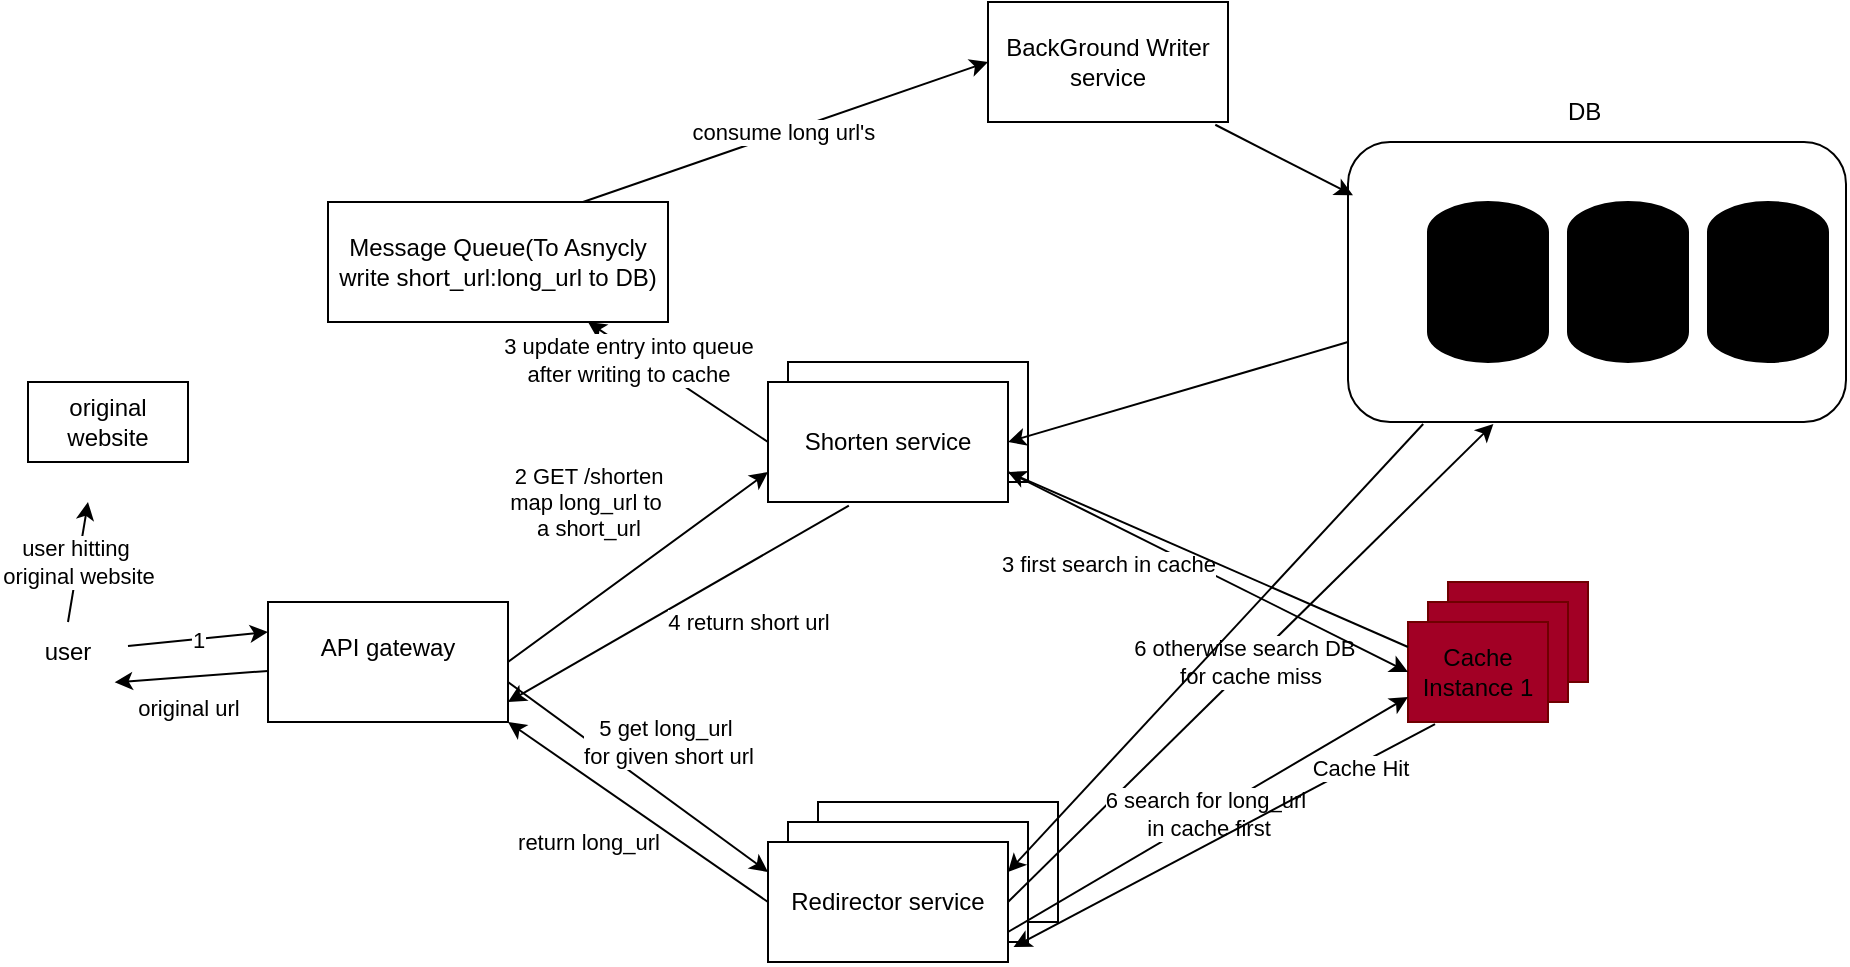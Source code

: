 <mxfile version="28.0.9">
  <diagram name="Page-1" id="IgYUnTEDz2E9PzYWvgUC">
    <mxGraphModel dx="1042" dy="1646" grid="1" gridSize="10" guides="1" tooltips="1" connect="1" arrows="1" fold="1" page="1" pageScale="1" pageWidth="850" pageHeight="1100" math="0" shadow="0">
      <root>
        <mxCell id="0" />
        <mxCell id="1" parent="0" />
        <mxCell id="nzXwwdT2HM7f-2j444SC-15" value="" style="rounded=0;whiteSpace=wrap;html=1;fillColor=light-dark(#a20025, #e81717);fontColor=#ffffff;strokeColor=#6F0000;" vertex="1" parent="1">
          <mxGeometry x="740" y="190" width="70" height="50" as="geometry" />
        </mxCell>
        <mxCell id="nzXwwdT2HM7f-2j444SC-14" value="" style="rounded=0;whiteSpace=wrap;html=1;fillColor=light-dark(#a20025, #e81717);fontColor=#ffffff;strokeColor=#6F0000;" vertex="1" parent="1">
          <mxGeometry x="730" y="200" width="70" height="50" as="geometry" />
        </mxCell>
        <mxCell id="nzXwwdT2HM7f-2j444SC-8" value="" style="rounded=1;whiteSpace=wrap;html=1;" vertex="1" parent="1">
          <mxGeometry x="690" y="-30" width="249" height="140" as="geometry" />
        </mxCell>
        <mxCell id="VCFRlaYdZBU84L3pJSfm-53" value="" style="rounded=0;whiteSpace=wrap;html=1;" parent="1" vertex="1">
          <mxGeometry x="425" y="300" width="120" height="60" as="geometry" />
        </mxCell>
        <mxCell id="VCFRlaYdZBU84L3pJSfm-52" value="" style="rounded=0;whiteSpace=wrap;html=1;" parent="1" vertex="1">
          <mxGeometry x="410" y="310" width="120" height="60" as="geometry" />
        </mxCell>
        <mxCell id="VCFRlaYdZBU84L3pJSfm-49" value="" style="rounded=0;whiteSpace=wrap;html=1;" parent="1" vertex="1">
          <mxGeometry x="410" y="80" width="120" height="60" as="geometry" />
        </mxCell>
        <mxCell id="VCFRlaYdZBU84L3pJSfm-1" value="API gateway&lt;div&gt;&lt;br&gt;&lt;/div&gt;" style="rounded=0;whiteSpace=wrap;html=1;" parent="1" vertex="1">
          <mxGeometry x="150" y="200" width="120" height="60" as="geometry" />
        </mxCell>
        <mxCell id="VCFRlaYdZBU84L3pJSfm-2" value="user" style="text;strokeColor=none;align=center;fillColor=none;html=1;verticalAlign=middle;whiteSpace=wrap;rounded=0;" parent="1" vertex="1">
          <mxGeometry x="20" y="210" width="60" height="30" as="geometry" />
        </mxCell>
        <mxCell id="VCFRlaYdZBU84L3pJSfm-4" value="Shorten service" style="rounded=0;whiteSpace=wrap;html=1;" parent="1" vertex="1">
          <mxGeometry x="400" y="90" width="120" height="60" as="geometry" />
        </mxCell>
        <mxCell id="VCFRlaYdZBU84L3pJSfm-5" value="2 GET /shorten&lt;br&gt;map long_url to&amp;nbsp;&lt;br&gt;a short_url" style="endArrow=classic;html=1;rounded=0;exitX=1;exitY=0.75;exitDx=0;exitDy=0;entryX=0;entryY=0.75;entryDx=0;entryDy=0;" parent="1" source="VCFRlaYdZBU84L3pJSfm-1" target="VCFRlaYdZBU84L3pJSfm-4" edge="1">
          <mxGeometry x="0.074" y="41" width="50" height="50" relative="1" as="geometry">
            <mxPoint x="400" y="310" as="sourcePoint" />
            <mxPoint x="450" y="260" as="targetPoint" />
            <Array as="points">
              <mxPoint x="270" y="230" />
            </Array>
            <mxPoint as="offset" />
          </mxGeometry>
        </mxCell>
        <mxCell id="VCFRlaYdZBU84L3pJSfm-6" value="1" style="endArrow=classic;html=1;rounded=0;entryX=0;entryY=0.25;entryDx=0;entryDy=0;" parent="1" source="VCFRlaYdZBU84L3pJSfm-2" target="VCFRlaYdZBU84L3pJSfm-1" edge="1">
          <mxGeometry width="50" height="50" relative="1" as="geometry">
            <mxPoint x="70" y="260" as="sourcePoint" />
            <mxPoint x="120" y="210" as="targetPoint" />
          </mxGeometry>
        </mxCell>
        <mxCell id="VCFRlaYdZBU84L3pJSfm-10" value="4 return short url" style="endArrow=classic;html=1;rounded=0;exitX=0.337;exitY=1.03;exitDx=0;exitDy=0;exitPerimeter=0;" parent="1" source="VCFRlaYdZBU84L3pJSfm-4" edge="1">
          <mxGeometry x="-0.26" y="25" width="50" height="50" relative="1" as="geometry">
            <mxPoint x="400" y="310" as="sourcePoint" />
            <mxPoint x="270" y="250" as="targetPoint" />
            <mxPoint as="offset" />
          </mxGeometry>
        </mxCell>
        <mxCell id="VCFRlaYdZBU84L3pJSfm-15" value="Redirector service" style="rounded=0;whiteSpace=wrap;html=1;" parent="1" vertex="1">
          <mxGeometry x="400" y="320" width="120" height="60" as="geometry" />
        </mxCell>
        <mxCell id="VCFRlaYdZBU84L3pJSfm-16" value="5 get long_url&amp;nbsp;&lt;div&gt;for given short url&lt;/div&gt;" style="endArrow=classic;html=1;rounded=0;entryX=0;entryY=0.25;entryDx=0;entryDy=0;" parent="1" target="VCFRlaYdZBU84L3pJSfm-15" edge="1">
          <mxGeometry x="0.022" y="23" width="50" height="50" relative="1" as="geometry">
            <mxPoint x="270" y="240" as="sourcePoint" />
            <mxPoint x="340" y="300" as="targetPoint" />
            <mxPoint as="offset" />
          </mxGeometry>
        </mxCell>
        <mxCell id="VCFRlaYdZBU84L3pJSfm-19" value="return long_url" style="endArrow=classic;html=1;rounded=0;entryX=1;entryY=1;entryDx=0;entryDy=0;exitX=0;exitY=0.5;exitDx=0;exitDy=0;" parent="1" source="VCFRlaYdZBU84L3pJSfm-15" target="VCFRlaYdZBU84L3pJSfm-1" edge="1">
          <mxGeometry x="0.152" y="27" width="50" height="50" relative="1" as="geometry">
            <mxPoint x="250" y="400" as="sourcePoint" />
            <mxPoint x="300" y="350" as="targetPoint" />
            <mxPoint as="offset" />
          </mxGeometry>
        </mxCell>
        <mxCell id="VCFRlaYdZBU84L3pJSfm-21" value="Shard 1" style="shape=cylinder3;whiteSpace=wrap;html=1;boundedLbl=1;backgroundOutline=1;size=15;strokeColor=light-dark(#000000, #8df24a);fillColor=light-dark(#000000,#47DF19);fillStyle=solid;textShadow=1;fontColor=light-dark(#000000,#151515);" parent="1" vertex="1">
          <mxGeometry x="730" width="60" height="80" as="geometry" />
        </mxCell>
        <mxCell id="VCFRlaYdZBU84L3pJSfm-30" value="original url&lt;div&gt;&lt;br&gt;&lt;/div&gt;" style="endArrow=classic;html=1;rounded=0;entryX=0.889;entryY=1.006;entryDx=0;entryDy=0;entryPerimeter=0;" parent="1" source="VCFRlaYdZBU84L3pJSfm-1" target="VCFRlaYdZBU84L3pJSfm-2" edge="1">
          <mxGeometry x="0.087" y="22" width="50" height="50" relative="1" as="geometry">
            <mxPoint x="60" y="320" as="sourcePoint" />
            <mxPoint x="110" y="270" as="targetPoint" />
            <mxPoint as="offset" />
          </mxGeometry>
        </mxCell>
        <mxCell id="VCFRlaYdZBU84L3pJSfm-31" value="user hitting&amp;nbsp;&lt;div&gt;original website&lt;/div&gt;" style="endArrow=classic;html=1;rounded=0;exitX=0.5;exitY=0;exitDx=0;exitDy=0;" parent="1" source="VCFRlaYdZBU84L3pJSfm-2" edge="1">
          <mxGeometry width="50" height="50" relative="1" as="geometry">
            <mxPoint x="50" y="200" as="sourcePoint" />
            <mxPoint x="60" y="150" as="targetPoint" />
          </mxGeometry>
        </mxCell>
        <mxCell id="VCFRlaYdZBU84L3pJSfm-35" value="6 otherwise search DB&amp;nbsp;&amp;nbsp;&lt;div&gt;for cache miss&lt;/div&gt;" style="endArrow=classic;html=1;rounded=0;entryX=0.292;entryY=1.007;entryDx=0;entryDy=0;entryPerimeter=0;exitX=1;exitY=0.5;exitDx=0;exitDy=0;" parent="1" source="VCFRlaYdZBU84L3pJSfm-15" target="nzXwwdT2HM7f-2j444SC-8" edge="1">
          <mxGeometry width="50" height="50" relative="1" as="geometry">
            <mxPoint x="640" y="270" as="sourcePoint" />
            <mxPoint x="690" y="220" as="targetPoint" />
          </mxGeometry>
        </mxCell>
        <mxCell id="VCFRlaYdZBU84L3pJSfm-36" value="original website" style="rounded=0;whiteSpace=wrap;html=1;" parent="1" vertex="1">
          <mxGeometry x="30" y="90" width="80" height="40" as="geometry" />
        </mxCell>
        <mxCell id="VCFRlaYdZBU84L3pJSfm-37" value="&lt;font style=&quot;color: light-dark(rgb(0, 0, 0), rgb(255, 255, 255));&quot;&gt;Cache Instance 1&lt;/font&gt;" style="rounded=0;whiteSpace=wrap;html=1;fillColor=light-dark(#a20025, #e81717);fontColor=#ffffff;strokeColor=#6F0000;" parent="1" vertex="1">
          <mxGeometry x="720" y="210" width="70" height="50" as="geometry" />
        </mxCell>
        <mxCell id="VCFRlaYdZBU84L3pJSfm-38" value="3 first search in cache" style="endArrow=classic;html=1;rounded=0;entryX=0;entryY=0.5;entryDx=0;entryDy=0;exitX=1;exitY=0.75;exitDx=0;exitDy=0;" parent="1" source="VCFRlaYdZBU84L3pJSfm-4" target="VCFRlaYdZBU84L3pJSfm-37" edge="1">
          <mxGeometry x="-0.418" y="-19" width="50" height="50" relative="1" as="geometry">
            <mxPoint x="580" y="380" as="sourcePoint" />
            <mxPoint x="630" y="330" as="targetPoint" />
            <mxPoint as="offset" />
          </mxGeometry>
        </mxCell>
        <mxCell id="VCFRlaYdZBU84L3pJSfm-39" value="" style="endArrow=classic;html=1;rounded=0;exitX=0;exitY=0.25;exitDx=0;exitDy=0;entryX=1;entryY=0.75;entryDx=0;entryDy=0;" parent="1" source="VCFRlaYdZBU84L3pJSfm-37" target="VCFRlaYdZBU84L3pJSfm-4" edge="1">
          <mxGeometry width="50" height="50" relative="1" as="geometry">
            <mxPoint x="380" y="280" as="sourcePoint" />
            <mxPoint x="430" y="230" as="targetPoint" />
          </mxGeometry>
        </mxCell>
        <mxCell id="VCFRlaYdZBU84L3pJSfm-40" value="" style="endArrow=classic;html=1;rounded=0;entryX=1;entryY=0.5;entryDx=0;entryDy=0;" parent="1" target="VCFRlaYdZBU84L3pJSfm-4" edge="1">
          <mxGeometry width="50" height="50" relative="1" as="geometry">
            <mxPoint x="690" y="70" as="sourcePoint" />
            <mxPoint x="720" y="320" as="targetPoint" />
          </mxGeometry>
        </mxCell>
        <mxCell id="VCFRlaYdZBU84L3pJSfm-41" value="6 search for long_url&amp;nbsp;&lt;div&gt;in cache first&lt;/div&gt;" style="endArrow=classic;html=1;rounded=0;entryX=0;entryY=0.75;entryDx=0;entryDy=0;exitX=1;exitY=0.75;exitDx=0;exitDy=0;" parent="1" source="VCFRlaYdZBU84L3pJSfm-15" target="VCFRlaYdZBU84L3pJSfm-37" edge="1">
          <mxGeometry width="50" height="50" relative="1" as="geometry">
            <mxPoint x="560" y="370" as="sourcePoint" />
            <mxPoint x="610" y="320" as="targetPoint" />
          </mxGeometry>
        </mxCell>
        <mxCell id="VCFRlaYdZBU84L3pJSfm-42" value="" style="endArrow=classic;html=1;rounded=0;entryX=1.023;entryY=0.876;entryDx=0;entryDy=0;entryPerimeter=0;exitX=0.193;exitY=1.021;exitDx=0;exitDy=0;exitPerimeter=0;" parent="1" source="VCFRlaYdZBU84L3pJSfm-37" target="VCFRlaYdZBU84L3pJSfm-15" edge="1">
          <mxGeometry width="50" height="50" relative="1" as="geometry">
            <mxPoint x="670" y="380" as="sourcePoint" />
            <mxPoint x="720" y="330" as="targetPoint" />
          </mxGeometry>
        </mxCell>
        <mxCell id="VCFRlaYdZBU84L3pJSfm-43" value="Cache Hit" style="edgeLabel;html=1;align=center;verticalAlign=middle;resizable=0;points=[];" parent="VCFRlaYdZBU84L3pJSfm-42" vertex="1" connectable="0">
          <mxGeometry x="-0.635" y="1" relative="1" as="geometry">
            <mxPoint as="offset" />
          </mxGeometry>
        </mxCell>
        <mxCell id="VCFRlaYdZBU84L3pJSfm-44" value="" style="endArrow=classic;html=1;rounded=0;entryX=1;entryY=0.25;entryDx=0;entryDy=0;exitX=0.151;exitY=1.007;exitDx=0;exitDy=0;exitPerimeter=0;" parent="1" source="nzXwwdT2HM7f-2j444SC-8" target="VCFRlaYdZBU84L3pJSfm-15" edge="1">
          <mxGeometry x="0.658" y="-17" width="50" height="50" relative="1" as="geometry">
            <mxPoint x="700" y="430" as="sourcePoint" />
            <mxPoint x="750" y="380" as="targetPoint" />
            <mxPoint y="-1" as="offset" />
          </mxGeometry>
        </mxCell>
        <mxCell id="VCFRlaYdZBU84L3pJSfm-46" value="Message Queue(To Asnycly write short_url:long_url to DB)" style="rounded=0;whiteSpace=wrap;html=1;fillColor=light-dark(#FFFFFF,#178BFF);" parent="1" vertex="1">
          <mxGeometry x="180" width="170" height="60" as="geometry" />
        </mxCell>
        <mxCell id="VCFRlaYdZBU84L3pJSfm-47" value="3 update entry into queue&lt;div&gt;after writing to cache&lt;/div&gt;" style="endArrow=classic;html=1;rounded=0;exitX=0;exitY=0.5;exitDx=0;exitDy=0;" parent="1" source="VCFRlaYdZBU84L3pJSfm-4" target="VCFRlaYdZBU84L3pJSfm-46" edge="1">
          <mxGeometry x="0.487" y="6" width="50" height="50" relative="1" as="geometry">
            <mxPoint x="400" y="180" as="sourcePoint" />
            <mxPoint x="450" y="130" as="targetPoint" />
            <mxPoint y="-1" as="offset" />
          </mxGeometry>
        </mxCell>
        <mxCell id="nzXwwdT2HM7f-2j444SC-1" value="BackGround Writer service" style="rounded=0;whiteSpace=wrap;html=1;" vertex="1" parent="1">
          <mxGeometry x="510" y="-100" width="120" height="60" as="geometry" />
        </mxCell>
        <mxCell id="nzXwwdT2HM7f-2j444SC-2" value="consume long url&#39;s&amp;nbsp;" style="endArrow=classic;html=1;rounded=0;entryX=0;entryY=0.5;entryDx=0;entryDy=0;exitX=0.75;exitY=0;exitDx=0;exitDy=0;" edge="1" parent="1" source="VCFRlaYdZBU84L3pJSfm-46" target="nzXwwdT2HM7f-2j444SC-1">
          <mxGeometry width="50" height="50" relative="1" as="geometry">
            <mxPoint x="420" y="-40" as="sourcePoint" />
            <mxPoint x="470" y="-90" as="targetPoint" />
          </mxGeometry>
        </mxCell>
        <mxCell id="nzXwwdT2HM7f-2j444SC-3" value="&lt;font style=&quot;color: light-dark(rgb(0, 0, 0), rgb(0, 0, 0));&quot;&gt;Shard 2&lt;/font&gt;" style="shape=cylinder3;whiteSpace=wrap;html=1;boundedLbl=1;backgroundOutline=1;size=15;strokeColor=light-dark(#000000, #8df24a);fillColor=light-dark(#000000,#47DF19);fillStyle=solid;" vertex="1" parent="1">
          <mxGeometry x="800" width="60" height="80" as="geometry" />
        </mxCell>
        <mxCell id="nzXwwdT2HM7f-2j444SC-5" value="&lt;font style=&quot;color: light-dark(rgb(0, 0, 0), rgb(0, 0, 0));&quot;&gt;Shard 3&lt;/font&gt;" style="shape=cylinder3;whiteSpace=wrap;html=1;boundedLbl=1;backgroundOutline=1;size=15;strokeColor=light-dark(#000000, #8df24a);fillColor=light-dark(#000000,#47DF19);fillStyle=solid;" vertex="1" parent="1">
          <mxGeometry x="870" width="60" height="80" as="geometry" />
        </mxCell>
        <mxCell id="nzXwwdT2HM7f-2j444SC-7" value="" style="endArrow=classic;html=1;rounded=0;entryX=0.01;entryY=0.19;entryDx=0;entryDy=0;entryPerimeter=0;exitX=0.947;exitY=1.023;exitDx=0;exitDy=0;exitPerimeter=0;" edge="1" parent="1" source="nzXwwdT2HM7f-2j444SC-1" target="nzXwwdT2HM7f-2j444SC-8">
          <mxGeometry x="0.27" y="20" width="50" height="50" relative="1" as="geometry">
            <mxPoint x="624" y="-39" as="sourcePoint" />
            <mxPoint x="650" y="7.5" as="targetPoint" />
            <mxPoint as="offset" />
          </mxGeometry>
        </mxCell>
        <mxCell id="nzXwwdT2HM7f-2j444SC-9" value="DB&amp;nbsp;" style="text;html=1;align=center;verticalAlign=middle;whiteSpace=wrap;rounded=0;" vertex="1" parent="1">
          <mxGeometry x="780" y="-60" width="60" height="30" as="geometry" />
        </mxCell>
      </root>
    </mxGraphModel>
  </diagram>
</mxfile>
